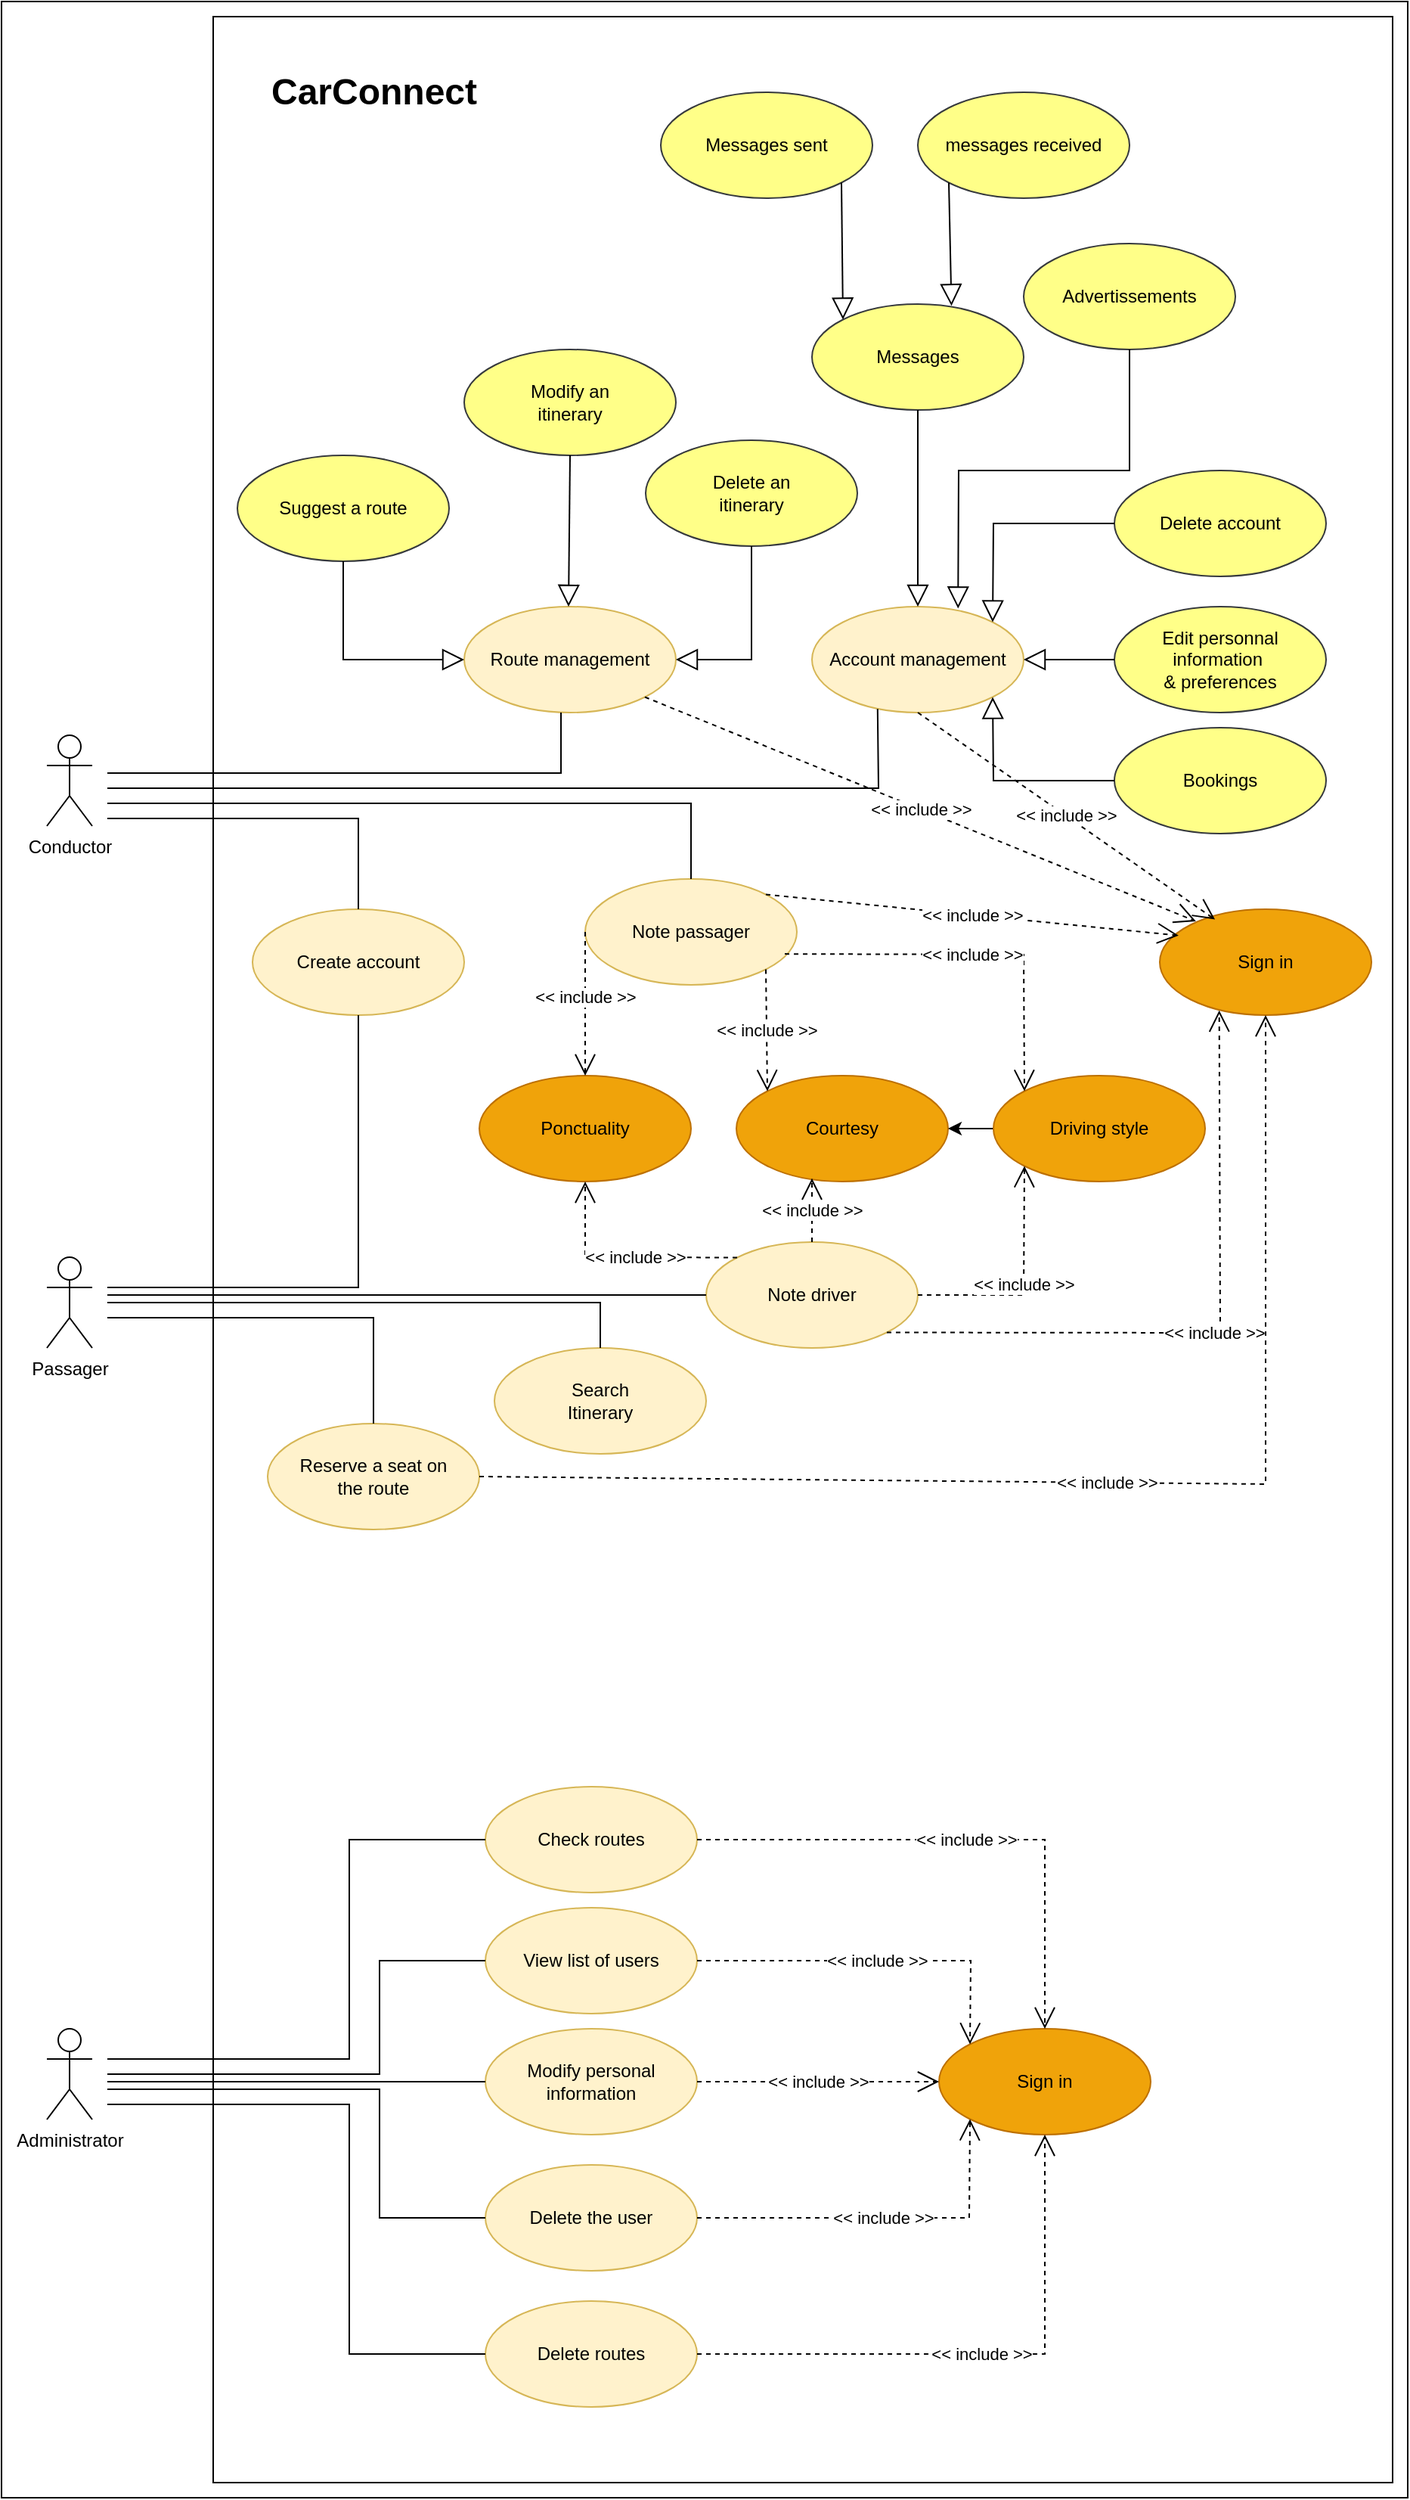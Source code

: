 <mxfile version="26.1.0">
  <diagram name="Page-1" id="--tM3wPtxwtpkSuRADcL">
    <mxGraphModel dx="2049" dy="1066" grid="1" gridSize="10" guides="1" tooltips="1" connect="1" arrows="1" fold="1" page="1" pageScale="1" pageWidth="827" pageHeight="1169" math="0" shadow="0">
      <root>
        <mxCell id="0" />
        <mxCell id="1" parent="0" />
        <mxCell id="TRSJzEvxHJCrdjSe0Vc8-1" value="" style="rounded=0;whiteSpace=wrap;html=1;" vertex="1" parent="1">
          <mxGeometry x="710" y="60" width="930" height="1650" as="geometry" />
        </mxCell>
        <mxCell id="TRSJzEvxHJCrdjSe0Vc8-2" value="" style="rounded=0;whiteSpace=wrap;html=1;" vertex="1" parent="1">
          <mxGeometry x="850" y="70" width="780" height="1630" as="geometry" />
        </mxCell>
        <mxCell id="TRSJzEvxHJCrdjSe0Vc8-3" value="Create account" style="ellipse;whiteSpace=wrap;html=1;fillColor=#fff2cc;strokeColor=#d6b656;" vertex="1" parent="1">
          <mxGeometry x="876" y="660" width="140" height="70" as="geometry" />
        </mxCell>
        <mxCell id="TRSJzEvxHJCrdjSe0Vc8-4" value="Account management" style="ellipse;whiteSpace=wrap;html=1;fillColor=#fff2cc;strokeColor=#d6b656;" vertex="1" parent="1">
          <mxGeometry x="1246" y="460" width="140" height="70" as="geometry" />
        </mxCell>
        <mxCell id="TRSJzEvxHJCrdjSe0Vc8-5" value="Route management" style="ellipse;whiteSpace=wrap;html=1;fillColor=#fff2cc;strokeColor=#d6b656;" vertex="1" parent="1">
          <mxGeometry x="1016" y="460" width="140" height="70" as="geometry" />
        </mxCell>
        <mxCell id="TRSJzEvxHJCrdjSe0Vc8-6" value="Note passager" style="ellipse;whiteSpace=wrap;html=1;fillColor=#fff2cc;strokeColor=#d6b656;" vertex="1" parent="1">
          <mxGeometry x="1096" y="640" width="140" height="70" as="geometry" />
        </mxCell>
        <mxCell id="TRSJzEvxHJCrdjSe0Vc8-7" value="Note driver" style="ellipse;whiteSpace=wrap;html=1;fillColor=#fff2cc;strokeColor=#d6b656;" vertex="1" parent="1">
          <mxGeometry x="1176" y="880" width="140" height="70" as="geometry" />
        </mxCell>
        <mxCell id="TRSJzEvxHJCrdjSe0Vc8-8" value="Reserve a seat on&lt;div&gt;the route&lt;/div&gt;" style="ellipse;whiteSpace=wrap;html=1;fillColor=#fff2cc;strokeColor=#d6b656;" vertex="1" parent="1">
          <mxGeometry x="886" y="1000" width="140" height="70" as="geometry" />
        </mxCell>
        <mxCell id="TRSJzEvxHJCrdjSe0Vc8-9" value="View list of users" style="ellipse;whiteSpace=wrap;html=1;fillColor=#fff2cc;strokeColor=#d6b656;" vertex="1" parent="1">
          <mxGeometry x="1030" y="1320" width="140" height="70" as="geometry" />
        </mxCell>
        <mxCell id="TRSJzEvxHJCrdjSe0Vc8-10" value="Modify personal information" style="ellipse;whiteSpace=wrap;html=1;fillColor=#fff2cc;strokeColor=#d6b656;" vertex="1" parent="1">
          <mxGeometry x="1030" y="1400" width="140" height="70" as="geometry" />
        </mxCell>
        <mxCell id="TRSJzEvxHJCrdjSe0Vc8-11" value="Delete routes" style="ellipse;whiteSpace=wrap;html=1;fillColor=#fff2cc;strokeColor=#d6b656;" vertex="1" parent="1">
          <mxGeometry x="1030" y="1580" width="140" height="70" as="geometry" />
        </mxCell>
        <mxCell id="TRSJzEvxHJCrdjSe0Vc8-12" value="Delete the user" style="ellipse;whiteSpace=wrap;html=1;fillColor=#fff2cc;strokeColor=#d6b656;" vertex="1" parent="1">
          <mxGeometry x="1030" y="1490" width="140" height="70" as="geometry" />
        </mxCell>
        <mxCell id="TRSJzEvxHJCrdjSe0Vc8-13" value="Check routes" style="ellipse;whiteSpace=wrap;html=1;fillColor=#fff2cc;strokeColor=#d6b656;" vertex="1" parent="1">
          <mxGeometry x="1030" y="1240" width="140" height="70" as="geometry" />
        </mxCell>
        <mxCell id="TRSJzEvxHJCrdjSe0Vc8-14" value="messages received" style="ellipse;whiteSpace=wrap;html=1;fillColor=#ffff88;strokeColor=#36393d;" vertex="1" parent="1">
          <mxGeometry x="1316" y="120" width="140" height="70" as="geometry" />
        </mxCell>
        <mxCell id="TRSJzEvxHJCrdjSe0Vc8-15" value="Bookings" style="ellipse;whiteSpace=wrap;html=1;fillColor=#ffff88;strokeColor=#36393d;" vertex="1" parent="1">
          <mxGeometry x="1446" y="540" width="140" height="70" as="geometry" />
        </mxCell>
        <mxCell id="TRSJzEvxHJCrdjSe0Vc8-16" value="Messages" style="ellipse;whiteSpace=wrap;html=1;fillColor=#ffff88;strokeColor=#36393d;" vertex="1" parent="1">
          <mxGeometry x="1246" y="260" width="140" height="70" as="geometry" />
        </mxCell>
        <mxCell id="TRSJzEvxHJCrdjSe0Vc8-17" value="Suggest a route" style="ellipse;whiteSpace=wrap;html=1;fillColor=#ffff88;strokeColor=#36393d;" vertex="1" parent="1">
          <mxGeometry x="866" y="360" width="140" height="70" as="geometry" />
        </mxCell>
        <mxCell id="TRSJzEvxHJCrdjSe0Vc8-18" value="Delete an&lt;div&gt;itinerary&lt;/div&gt;" style="ellipse;whiteSpace=wrap;html=1;fillColor=#ffff88;strokeColor=#36393d;" vertex="1" parent="1">
          <mxGeometry x="1136" y="350" width="140" height="70" as="geometry" />
        </mxCell>
        <mxCell id="TRSJzEvxHJCrdjSe0Vc8-19" value="Modify an&lt;div&gt;&lt;div&gt;itinerary&lt;/div&gt;&lt;/div&gt;" style="ellipse;whiteSpace=wrap;html=1;fillColor=#ffff88;strokeColor=#36393d;" vertex="1" parent="1">
          <mxGeometry x="1016" y="290" width="140" height="70" as="geometry" />
        </mxCell>
        <mxCell id="TRSJzEvxHJCrdjSe0Vc8-20" value="Advertissements" style="ellipse;whiteSpace=wrap;html=1;fillColor=#ffff88;strokeColor=#36393d;" vertex="1" parent="1">
          <mxGeometry x="1386" y="220" width="140" height="70" as="geometry" />
        </mxCell>
        <mxCell id="TRSJzEvxHJCrdjSe0Vc8-21" value="Delete account" style="ellipse;whiteSpace=wrap;html=1;fillColor=#ffff88;strokeColor=#36393d;" vertex="1" parent="1">
          <mxGeometry x="1446" y="370" width="140" height="70" as="geometry" />
        </mxCell>
        <mxCell id="TRSJzEvxHJCrdjSe0Vc8-22" value="Edit personnal information&amp;nbsp;&lt;div&gt;&amp;amp; preferences&lt;/div&gt;" style="ellipse;whiteSpace=wrap;html=1;fillColor=#ffff88;strokeColor=#36393d;" vertex="1" parent="1">
          <mxGeometry x="1446" y="460" width="140" height="70" as="geometry" />
        </mxCell>
        <mxCell id="TRSJzEvxHJCrdjSe0Vc8-23" value="Sign in" style="ellipse;whiteSpace=wrap;html=1;fillColor=#f0a30a;strokeColor=#BD7000;fontColor=#000000;" vertex="1" parent="1">
          <mxGeometry x="1476" y="660" width="140" height="70" as="geometry" />
        </mxCell>
        <mxCell id="TRSJzEvxHJCrdjSe0Vc8-24" value="Sign in" style="ellipse;whiteSpace=wrap;html=1;fillColor=#f0a30a;strokeColor=#BD7000;fontColor=#000000;" vertex="1" parent="1">
          <mxGeometry x="1330" y="1400" width="140" height="70" as="geometry" />
        </mxCell>
        <mxCell id="TRSJzEvxHJCrdjSe0Vc8-25" value="Ponctuality" style="ellipse;whiteSpace=wrap;html=1;fillColor=#f0a30a;strokeColor=#BD7000;fontColor=#000000;" vertex="1" parent="1">
          <mxGeometry x="1026" y="770" width="140" height="70" as="geometry" />
        </mxCell>
        <mxCell id="TRSJzEvxHJCrdjSe0Vc8-26" value="Courtesy" style="ellipse;whiteSpace=wrap;html=1;fillColor=#f0a30a;strokeColor=#BD7000;fontColor=#000000;" vertex="1" parent="1">
          <mxGeometry x="1196" y="770" width="140" height="70" as="geometry" />
        </mxCell>
        <mxCell id="TRSJzEvxHJCrdjSe0Vc8-27" value="" style="edgeStyle=orthogonalEdgeStyle;rounded=0;orthogonalLoop=1;jettySize=auto;html=1;" edge="1" parent="1" source="TRSJzEvxHJCrdjSe0Vc8-28" target="TRSJzEvxHJCrdjSe0Vc8-26">
          <mxGeometry relative="1" as="geometry" />
        </mxCell>
        <mxCell id="TRSJzEvxHJCrdjSe0Vc8-28" value="Driving style" style="ellipse;whiteSpace=wrap;html=1;fillColor=#f0a30a;strokeColor=#BD7000;fontColor=#000000;" vertex="1" parent="1">
          <mxGeometry x="1366" y="770" width="140" height="70" as="geometry" />
        </mxCell>
        <mxCell id="TRSJzEvxHJCrdjSe0Vc8-29" value="Conductor" style="shape=umlActor;verticalLabelPosition=bottom;verticalAlign=top;html=1;" vertex="1" parent="1">
          <mxGeometry x="740" y="545" width="30" height="60" as="geometry" />
        </mxCell>
        <mxCell id="TRSJzEvxHJCrdjSe0Vc8-30" value="" style="endArrow=none;html=1;rounded=0;entryX=0.5;entryY=0;entryDx=0;entryDy=0;" edge="1" parent="1" target="TRSJzEvxHJCrdjSe0Vc8-3">
          <mxGeometry width="50" height="50" relative="1" as="geometry">
            <mxPoint x="780" y="600" as="sourcePoint" />
            <mxPoint x="1160" y="540" as="targetPoint" />
            <Array as="points">
              <mxPoint x="946" y="600" />
            </Array>
          </mxGeometry>
        </mxCell>
        <mxCell id="TRSJzEvxHJCrdjSe0Vc8-31" value="" style="endArrow=none;html=1;rounded=0;entryX=0.31;entryY=0.966;entryDx=0;entryDy=0;entryPerimeter=0;" edge="1" parent="1" target="TRSJzEvxHJCrdjSe0Vc8-4">
          <mxGeometry width="50" height="50" relative="1" as="geometry">
            <mxPoint x="780" y="580" as="sourcePoint" />
            <mxPoint x="1290" y="550" as="targetPoint" />
            <Array as="points">
              <mxPoint x="1290" y="580" />
            </Array>
          </mxGeometry>
        </mxCell>
        <mxCell id="TRSJzEvxHJCrdjSe0Vc8-32" value="" style="endArrow=block;endFill=0;endSize=12;html=1;rounded=0;entryX=0.5;entryY=0;entryDx=0;entryDy=0;exitX=0.5;exitY=1;exitDx=0;exitDy=0;" edge="1" parent="1" source="TRSJzEvxHJCrdjSe0Vc8-16" target="TRSJzEvxHJCrdjSe0Vc8-4">
          <mxGeometry width="160" relative="1" as="geometry">
            <mxPoint x="1186" y="420" as="sourcePoint" />
            <mxPoint x="1266" y="590" as="targetPoint" />
          </mxGeometry>
        </mxCell>
        <mxCell id="TRSJzEvxHJCrdjSe0Vc8-33" value="Messages sent" style="ellipse;whiteSpace=wrap;html=1;fillColor=#ffff88;strokeColor=#36393d;" vertex="1" parent="1">
          <mxGeometry x="1146" y="120" width="140" height="70" as="geometry" />
        </mxCell>
        <mxCell id="TRSJzEvxHJCrdjSe0Vc8-34" value="" style="endArrow=block;endFill=0;endSize=12;html=1;rounded=0;exitX=0;exitY=1;exitDx=0;exitDy=0;entryX=0.659;entryY=0.017;entryDx=0;entryDy=0;entryPerimeter=0;" edge="1" parent="1" source="TRSJzEvxHJCrdjSe0Vc8-14" target="TRSJzEvxHJCrdjSe0Vc8-16">
          <mxGeometry width="160" relative="1" as="geometry">
            <mxPoint x="1246" y="290" as="sourcePoint" />
            <mxPoint x="1336" y="260" as="targetPoint" />
          </mxGeometry>
        </mxCell>
        <mxCell id="TRSJzEvxHJCrdjSe0Vc8-35" value="" style="endArrow=block;endFill=0;endSize=12;html=1;rounded=0;entryX=0;entryY=0;entryDx=0;entryDy=0;exitX=1;exitY=1;exitDx=0;exitDy=0;" edge="1" parent="1" source="TRSJzEvxHJCrdjSe0Vc8-33" target="TRSJzEvxHJCrdjSe0Vc8-16">
          <mxGeometry width="160" relative="1" as="geometry">
            <mxPoint x="1107" y="210" as="sourcePoint" />
            <mxPoint x="1106" y="280" as="targetPoint" />
          </mxGeometry>
        </mxCell>
        <mxCell id="TRSJzEvxHJCrdjSe0Vc8-36" value="" style="endArrow=block;endFill=0;endSize=12;html=1;rounded=0;entryX=0.69;entryY=0.017;entryDx=0;entryDy=0;exitX=0.5;exitY=1;exitDx=0;exitDy=0;entryPerimeter=0;" edge="1" parent="1" source="TRSJzEvxHJCrdjSe0Vc8-20" target="TRSJzEvxHJCrdjSe0Vc8-4">
          <mxGeometry width="160" relative="1" as="geometry">
            <mxPoint x="1196" y="330" as="sourcePoint" />
            <mxPoint x="1196" y="490" as="targetPoint" />
            <Array as="points">
              <mxPoint x="1456" y="370" />
              <mxPoint x="1343" y="370" />
            </Array>
          </mxGeometry>
        </mxCell>
        <mxCell id="TRSJzEvxHJCrdjSe0Vc8-37" value="" style="endArrow=block;endFill=0;endSize=12;html=1;rounded=0;entryX=1;entryY=0;entryDx=0;entryDy=0;exitX=0;exitY=0.5;exitDx=0;exitDy=0;" edge="1" parent="1" source="TRSJzEvxHJCrdjSe0Vc8-21" target="TRSJzEvxHJCrdjSe0Vc8-4">
          <mxGeometry width="160" relative="1" as="geometry">
            <mxPoint x="1276" y="345" as="sourcePoint" />
            <mxPoint x="1276" y="470" as="targetPoint" />
            <Array as="points">
              <mxPoint x="1366" y="405" />
            </Array>
          </mxGeometry>
        </mxCell>
        <mxCell id="TRSJzEvxHJCrdjSe0Vc8-38" value="" style="endArrow=block;endFill=0;endSize=12;html=1;rounded=0;entryX=1;entryY=0.5;entryDx=0;entryDy=0;exitX=0;exitY=0.5;exitDx=0;exitDy=0;" edge="1" parent="1" source="TRSJzEvxHJCrdjSe0Vc8-22" target="TRSJzEvxHJCrdjSe0Vc8-4">
          <mxGeometry width="160" relative="1" as="geometry">
            <mxPoint x="1276" y="345" as="sourcePoint" />
            <mxPoint x="1276" y="470" as="targetPoint" />
          </mxGeometry>
        </mxCell>
        <mxCell id="TRSJzEvxHJCrdjSe0Vc8-39" value="" style="endArrow=none;html=1;rounded=0;entryX=0.5;entryY=1;entryDx=0;entryDy=0;" edge="1" parent="1">
          <mxGeometry width="50" height="50" relative="1" as="geometry">
            <mxPoint x="780" y="570" as="sourcePoint" />
            <mxPoint x="1080" y="530" as="targetPoint" />
            <Array as="points">
              <mxPoint x="1080" y="570" />
            </Array>
          </mxGeometry>
        </mxCell>
        <mxCell id="TRSJzEvxHJCrdjSe0Vc8-40" value="" style="endArrow=block;endFill=0;endSize=12;html=1;rounded=0;exitX=0;exitY=0.5;exitDx=0;exitDy=0;entryX=1;entryY=1;entryDx=0;entryDy=0;" edge="1" parent="1" source="TRSJzEvxHJCrdjSe0Vc8-15" target="TRSJzEvxHJCrdjSe0Vc8-4">
          <mxGeometry width="160" relative="1" as="geometry">
            <mxPoint x="1436" y="570" as="sourcePoint" />
            <mxPoint x="1366" y="580" as="targetPoint" />
            <Array as="points">
              <mxPoint x="1366" y="575" />
            </Array>
          </mxGeometry>
        </mxCell>
        <mxCell id="TRSJzEvxHJCrdjSe0Vc8-41" value="" style="endArrow=block;endFill=0;endSize=12;html=1;rounded=0;exitX=0.5;exitY=1;exitDx=0;exitDy=0;" edge="1" parent="1" source="TRSJzEvxHJCrdjSe0Vc8-19">
          <mxGeometry width="160" relative="1" as="geometry">
            <mxPoint x="1085.44" y="330" as="sourcePoint" />
            <mxPoint x="1085" y="460" as="targetPoint" />
          </mxGeometry>
        </mxCell>
        <mxCell id="TRSJzEvxHJCrdjSe0Vc8-42" value="" style="endArrow=block;endFill=0;endSize=12;html=1;rounded=0;entryX=1;entryY=0.5;entryDx=0;entryDy=0;exitX=0.5;exitY=1;exitDx=0;exitDy=0;" edge="1" parent="1" source="TRSJzEvxHJCrdjSe0Vc8-18" target="TRSJzEvxHJCrdjSe0Vc8-5">
          <mxGeometry width="160" relative="1" as="geometry">
            <mxPoint x="1186" y="430" as="sourcePoint" />
            <mxPoint x="1186" y="560" as="targetPoint" />
            <Array as="points">
              <mxPoint x="1206" y="495" />
            </Array>
          </mxGeometry>
        </mxCell>
        <mxCell id="TRSJzEvxHJCrdjSe0Vc8-43" value="" style="endArrow=block;endFill=0;endSize=12;html=1;rounded=0;exitX=0.5;exitY=1;exitDx=0;exitDy=0;entryX=0;entryY=0.5;entryDx=0;entryDy=0;" edge="1" parent="1" source="TRSJzEvxHJCrdjSe0Vc8-17" target="TRSJzEvxHJCrdjSe0Vc8-5">
          <mxGeometry width="160" relative="1" as="geometry">
            <mxPoint x="1096" y="370" as="sourcePoint" />
            <mxPoint x="1095" y="470" as="targetPoint" />
            <Array as="points">
              <mxPoint x="936" y="495" />
            </Array>
          </mxGeometry>
        </mxCell>
        <mxCell id="TRSJzEvxHJCrdjSe0Vc8-44" value="" style="endArrow=none;html=1;rounded=0;entryX=0.5;entryY=0;entryDx=0;entryDy=0;" edge="1" parent="1" target="TRSJzEvxHJCrdjSe0Vc8-6">
          <mxGeometry width="50" height="50" relative="1" as="geometry">
            <mxPoint x="780" y="590" as="sourcePoint" />
            <mxPoint x="1320" y="630" as="targetPoint" />
            <Array as="points">
              <mxPoint x="1166" y="590" />
            </Array>
          </mxGeometry>
        </mxCell>
        <mxCell id="TRSJzEvxHJCrdjSe0Vc8-45" value="&amp;lt;&amp;lt; include &amp;gt;&amp;gt;" style="endArrow=open;endSize=12;dashed=1;html=1;rounded=0;exitX=0.943;exitY=0.708;exitDx=0;exitDy=0;entryX=0;entryY=0;entryDx=0;entryDy=0;exitPerimeter=0;" edge="1" parent="1" source="TRSJzEvxHJCrdjSe0Vc8-6" target="TRSJzEvxHJCrdjSe0Vc8-28">
          <mxGeometry width="160" relative="1" as="geometry">
            <mxPoint x="1206" y="810" as="sourcePoint" />
            <mxPoint x="1376" y="750" as="targetPoint" />
            <Array as="points">
              <mxPoint x="1386" y="690" />
            </Array>
          </mxGeometry>
        </mxCell>
        <mxCell id="TRSJzEvxHJCrdjSe0Vc8-46" value="&amp;lt;&amp;lt; include &amp;gt;&amp;gt;" style="endArrow=open;endSize=12;dashed=1;html=1;rounded=0;exitX=1;exitY=1;exitDx=0;exitDy=0;entryX=0;entryY=0;entryDx=0;entryDy=0;" edge="1" parent="1" source="TRSJzEvxHJCrdjSe0Vc8-6" target="TRSJzEvxHJCrdjSe0Vc8-26">
          <mxGeometry width="160" relative="1" as="geometry">
            <mxPoint x="1246" y="705" as="sourcePoint" />
            <mxPoint x="1366" y="705" as="targetPoint" />
            <Array as="points" />
          </mxGeometry>
        </mxCell>
        <mxCell id="TRSJzEvxHJCrdjSe0Vc8-47" value="&amp;lt;&amp;lt; include &amp;gt;&amp;gt;" style="endArrow=open;endSize=12;dashed=1;html=1;rounded=0;exitX=0;exitY=0.5;exitDx=0;exitDy=0;entryX=0.5;entryY=0;entryDx=0;entryDy=0;" edge="1" parent="1" source="TRSJzEvxHJCrdjSe0Vc8-6" target="TRSJzEvxHJCrdjSe0Vc8-25">
          <mxGeometry x="-0.098" width="160" relative="1" as="geometry">
            <mxPoint x="1256" y="715" as="sourcePoint" />
            <mxPoint x="1376" y="715" as="targetPoint" />
            <Array as="points">
              <mxPoint x="1096" y="720" />
            </Array>
            <mxPoint as="offset" />
          </mxGeometry>
        </mxCell>
        <mxCell id="TRSJzEvxHJCrdjSe0Vc8-48" value="Passager" style="shape=umlActor;verticalLabelPosition=bottom;verticalAlign=top;html=1;" vertex="1" parent="1">
          <mxGeometry x="740" y="890" width="30" height="60" as="geometry" />
        </mxCell>
        <mxCell id="TRSJzEvxHJCrdjSe0Vc8-49" value="" style="endArrow=none;html=1;rounded=0;entryX=0.5;entryY=1;entryDx=0;entryDy=0;" edge="1" parent="1" target="TRSJzEvxHJCrdjSe0Vc8-3">
          <mxGeometry width="50" height="50" relative="1" as="geometry">
            <mxPoint x="780" y="910" as="sourcePoint" />
            <mxPoint x="1220" y="860" as="targetPoint" />
            <Array as="points">
              <mxPoint x="946" y="910" />
            </Array>
          </mxGeometry>
        </mxCell>
        <mxCell id="TRSJzEvxHJCrdjSe0Vc8-50" value="" style="endArrow=none;html=1;rounded=0;entryX=0;entryY=0.5;entryDx=0;entryDy=0;" edge="1" parent="1" target="TRSJzEvxHJCrdjSe0Vc8-7">
          <mxGeometry width="50" height="50" relative="1" as="geometry">
            <mxPoint x="780" y="915" as="sourcePoint" />
            <mxPoint x="1220" y="860" as="targetPoint" />
          </mxGeometry>
        </mxCell>
        <mxCell id="TRSJzEvxHJCrdjSe0Vc8-51" value="&amp;lt;&amp;lt; include &amp;gt;&amp;gt;" style="endArrow=open;endSize=12;dashed=1;html=1;rounded=0;exitX=0;exitY=0;exitDx=0;exitDy=0;entryX=0.5;entryY=1;entryDx=0;entryDy=0;" edge="1" parent="1" source="TRSJzEvxHJCrdjSe0Vc8-7" target="TRSJzEvxHJCrdjSe0Vc8-25">
          <mxGeometry x="-0.098" width="160" relative="1" as="geometry">
            <mxPoint x="1076" y="850" as="sourcePoint" />
            <mxPoint x="1076" y="945" as="targetPoint" />
            <Array as="points">
              <mxPoint x="1096" y="890" />
            </Array>
            <mxPoint as="offset" />
          </mxGeometry>
        </mxCell>
        <mxCell id="TRSJzEvxHJCrdjSe0Vc8-52" value="&amp;lt;&amp;lt; include &amp;gt;&amp;gt;" style="endArrow=open;endSize=12;dashed=1;html=1;rounded=0;exitX=0.5;exitY=0;exitDx=0;exitDy=0;entryX=0.357;entryY=0.97;entryDx=0;entryDy=0;entryPerimeter=0;" edge="1" parent="1" source="TRSJzEvxHJCrdjSe0Vc8-7" target="TRSJzEvxHJCrdjSe0Vc8-26">
          <mxGeometry width="160" relative="1" as="geometry">
            <mxPoint x="1356" y="870" as="sourcePoint" />
            <mxPoint x="1356" y="950" as="targetPoint" />
            <Array as="points" />
          </mxGeometry>
        </mxCell>
        <mxCell id="TRSJzEvxHJCrdjSe0Vc8-53" value="&amp;lt;&amp;lt; include &amp;gt;&amp;gt;" style="endArrow=open;endSize=12;dashed=1;html=1;rounded=0;exitX=1;exitY=0.5;exitDx=0;exitDy=0;entryX=0;entryY=1;entryDx=0;entryDy=0;" edge="1" parent="1" source="TRSJzEvxHJCrdjSe0Vc8-7" target="TRSJzEvxHJCrdjSe0Vc8-28">
          <mxGeometry width="160" relative="1" as="geometry">
            <mxPoint x="1236" y="720" as="sourcePoint" />
            <mxPoint x="1236" y="800" as="targetPoint" />
            <Array as="points">
              <mxPoint x="1386" y="915" />
            </Array>
          </mxGeometry>
        </mxCell>
        <mxCell id="TRSJzEvxHJCrdjSe0Vc8-54" value="Search&lt;div&gt;Itinerary&lt;/div&gt;" style="ellipse;whiteSpace=wrap;html=1;fillColor=#fff2cc;strokeColor=#d6b656;" vertex="1" parent="1">
          <mxGeometry x="1036" y="950" width="140" height="70" as="geometry" />
        </mxCell>
        <mxCell id="TRSJzEvxHJCrdjSe0Vc8-55" value="" style="endArrow=none;html=1;rounded=0;entryX=0.5;entryY=0;entryDx=0;entryDy=0;" edge="1" parent="1" target="TRSJzEvxHJCrdjSe0Vc8-54">
          <mxGeometry width="50" height="50" relative="1" as="geometry">
            <mxPoint x="780" y="920" as="sourcePoint" />
            <mxPoint x="1270" y="850" as="targetPoint" />
            <Array as="points">
              <mxPoint x="1106" y="920" />
            </Array>
          </mxGeometry>
        </mxCell>
        <mxCell id="TRSJzEvxHJCrdjSe0Vc8-56" value="&amp;lt;&amp;lt; include &amp;gt;&amp;gt;" style="endArrow=open;endSize=12;dashed=1;html=1;rounded=0;exitX=1;exitY=0;exitDx=0;exitDy=0;entryX=0.089;entryY=0.248;entryDx=0;entryDy=0;entryPerimeter=0;" edge="1" parent="1" source="TRSJzEvxHJCrdjSe0Vc8-6" target="TRSJzEvxHJCrdjSe0Vc8-23">
          <mxGeometry width="160" relative="1" as="geometry">
            <mxPoint x="1246" y="685" as="sourcePoint" />
            <mxPoint x="1396" y="800" as="targetPoint" />
            <Array as="points" />
          </mxGeometry>
        </mxCell>
        <mxCell id="TRSJzEvxHJCrdjSe0Vc8-57" value="&amp;lt;&amp;lt; include &amp;gt;&amp;gt;" style="endArrow=open;endSize=12;dashed=1;html=1;rounded=0;exitX=1;exitY=1;exitDx=0;exitDy=0;entryX=0.171;entryY=0.114;entryDx=0;entryDy=0;entryPerimeter=0;" edge="1" parent="1" source="TRSJzEvxHJCrdjSe0Vc8-5" target="TRSJzEvxHJCrdjSe0Vc8-23">
          <mxGeometry width="160" relative="1" as="geometry">
            <mxPoint x="1226" y="660" as="sourcePoint" />
            <mxPoint x="1506" y="680" as="targetPoint" />
            <Array as="points" />
          </mxGeometry>
        </mxCell>
        <mxCell id="TRSJzEvxHJCrdjSe0Vc8-58" value="&amp;lt;&amp;lt; include &amp;gt;&amp;gt;" style="endArrow=open;endSize=12;dashed=1;html=1;rounded=0;exitX=0.5;exitY=1;exitDx=0;exitDy=0;entryX=0.261;entryY=0.097;entryDx=0;entryDy=0;entryPerimeter=0;" edge="1" parent="1" source="TRSJzEvxHJCrdjSe0Vc8-4" target="TRSJzEvxHJCrdjSe0Vc8-23">
          <mxGeometry width="160" relative="1" as="geometry">
            <mxPoint x="1226" y="660" as="sourcePoint" />
            <mxPoint x="1498" y="687" as="targetPoint" />
            <Array as="points" />
          </mxGeometry>
        </mxCell>
        <mxCell id="TRSJzEvxHJCrdjSe0Vc8-59" value="&amp;lt;&amp;lt; include &amp;gt;&amp;gt;" style="endArrow=open;endSize=12;dashed=1;html=1;rounded=0;entryX=0.281;entryY=0.955;entryDx=0;entryDy=0;exitX=1;exitY=1;exitDx=0;exitDy=0;entryPerimeter=0;" edge="1" parent="1" source="TRSJzEvxHJCrdjSe0Vc8-7" target="TRSJzEvxHJCrdjSe0Vc8-23">
          <mxGeometry width="160" relative="1" as="geometry">
            <mxPoint x="1326" y="925" as="sourcePoint" />
            <mxPoint x="1396" y="850" as="targetPoint" />
            <Array as="points">
              <mxPoint x="1516" y="940" />
            </Array>
          </mxGeometry>
        </mxCell>
        <mxCell id="TRSJzEvxHJCrdjSe0Vc8-60" value="&amp;lt;&amp;lt; include &amp;gt;&amp;gt;" style="endArrow=open;endSize=12;dashed=1;html=1;rounded=0;entryX=0.5;entryY=1;entryDx=0;entryDy=0;exitX=1;exitY=0.5;exitDx=0;exitDy=0;" edge="1" parent="1" source="TRSJzEvxHJCrdjSe0Vc8-8" target="TRSJzEvxHJCrdjSe0Vc8-23">
          <mxGeometry width="160" relative="1" as="geometry">
            <mxPoint x="1306" y="950" as="sourcePoint" />
            <mxPoint x="1525" y="737" as="targetPoint" />
            <Array as="points">
              <mxPoint x="1546" y="1040" />
            </Array>
          </mxGeometry>
        </mxCell>
        <mxCell id="TRSJzEvxHJCrdjSe0Vc8-61" value="" style="endArrow=none;html=1;rounded=0;entryX=0.5;entryY=0;entryDx=0;entryDy=0;" edge="1" parent="1" target="TRSJzEvxHJCrdjSe0Vc8-8">
          <mxGeometry width="50" height="50" relative="1" as="geometry">
            <mxPoint x="780" y="930" as="sourcePoint" />
            <mxPoint x="980" y="1000" as="targetPoint" />
            <Array as="points">
              <mxPoint x="956" y="930" />
            </Array>
          </mxGeometry>
        </mxCell>
        <mxCell id="TRSJzEvxHJCrdjSe0Vc8-62" value="" style="endArrow=none;html=1;rounded=0;entryX=0;entryY=0.5;entryDx=0;entryDy=0;" edge="1" parent="1" target="TRSJzEvxHJCrdjSe0Vc8-10">
          <mxGeometry width="50" height="50" relative="1" as="geometry">
            <mxPoint x="780" y="1435" as="sourcePoint" />
            <mxPoint x="1350" y="1510" as="targetPoint" />
          </mxGeometry>
        </mxCell>
        <mxCell id="TRSJzEvxHJCrdjSe0Vc8-63" value="" style="endArrow=none;html=1;rounded=0;entryX=0;entryY=0.5;entryDx=0;entryDy=0;" edge="1" parent="1" target="TRSJzEvxHJCrdjSe0Vc8-9">
          <mxGeometry width="50" height="50" relative="1" as="geometry">
            <mxPoint x="780" y="1430" as="sourcePoint" />
            <mxPoint x="1350" y="1510" as="targetPoint" />
            <Array as="points">
              <mxPoint x="960" y="1430" />
              <mxPoint x="960" y="1355" />
            </Array>
          </mxGeometry>
        </mxCell>
        <mxCell id="TRSJzEvxHJCrdjSe0Vc8-64" value="" style="endArrow=none;html=1;rounded=0;entryX=0;entryY=0.5;entryDx=0;entryDy=0;" edge="1" parent="1" target="TRSJzEvxHJCrdjSe0Vc8-13">
          <mxGeometry width="50" height="50" relative="1" as="geometry">
            <mxPoint x="780" y="1420" as="sourcePoint" />
            <mxPoint x="1350" y="1510" as="targetPoint" />
            <Array as="points">
              <mxPoint x="940" y="1420" />
              <mxPoint x="940" y="1275" />
            </Array>
          </mxGeometry>
        </mxCell>
        <mxCell id="TRSJzEvxHJCrdjSe0Vc8-65" value="" style="endArrow=none;html=1;rounded=0;entryX=0;entryY=0.5;entryDx=0;entryDy=0;" edge="1" parent="1" target="TRSJzEvxHJCrdjSe0Vc8-12">
          <mxGeometry width="50" height="50" relative="1" as="geometry">
            <mxPoint x="780" y="1440" as="sourcePoint" />
            <mxPoint x="1350" y="1510" as="targetPoint" />
            <Array as="points">
              <mxPoint x="960" y="1440" />
              <mxPoint x="960" y="1525" />
            </Array>
          </mxGeometry>
        </mxCell>
        <mxCell id="TRSJzEvxHJCrdjSe0Vc8-66" value="" style="endArrow=none;html=1;rounded=0;entryX=0;entryY=0.5;entryDx=0;entryDy=0;" edge="1" parent="1" target="TRSJzEvxHJCrdjSe0Vc8-11">
          <mxGeometry width="50" height="50" relative="1" as="geometry">
            <mxPoint x="780" y="1450" as="sourcePoint" />
            <mxPoint x="1350" y="1510" as="targetPoint" />
            <Array as="points">
              <mxPoint x="940" y="1450" />
              <mxPoint x="940" y="1615" />
            </Array>
          </mxGeometry>
        </mxCell>
        <mxCell id="TRSJzEvxHJCrdjSe0Vc8-67" value="&amp;lt;&amp;lt; include &amp;gt;&amp;gt;" style="endArrow=open;endSize=12;dashed=1;html=1;rounded=0;exitX=1;exitY=0.5;exitDx=0;exitDy=0;entryX=0;entryY=0.5;entryDx=0;entryDy=0;" edge="1" parent="1" source="TRSJzEvxHJCrdjSe0Vc8-10" target="TRSJzEvxHJCrdjSe0Vc8-24">
          <mxGeometry width="160" relative="1" as="geometry">
            <mxPoint x="1250" y="1530" as="sourcePoint" />
            <mxPoint x="1410" y="1530" as="targetPoint" />
            <mxPoint as="offset" />
          </mxGeometry>
        </mxCell>
        <mxCell id="TRSJzEvxHJCrdjSe0Vc8-68" value="&amp;lt;&amp;lt; include &amp;gt;&amp;gt;" style="endArrow=open;endSize=12;dashed=1;html=1;rounded=0;entryX=0;entryY=0;entryDx=0;entryDy=0;exitX=1;exitY=0.5;exitDx=0;exitDy=0;" edge="1" parent="1" source="TRSJzEvxHJCrdjSe0Vc8-9" target="TRSJzEvxHJCrdjSe0Vc8-24">
          <mxGeometry x="0.004" width="160" relative="1" as="geometry">
            <mxPoint x="1210" y="1354" as="sourcePoint" />
            <mxPoint x="1330" y="1354.47" as="targetPoint" />
            <mxPoint as="offset" />
            <Array as="points">
              <mxPoint x="1351" y="1355" />
            </Array>
          </mxGeometry>
        </mxCell>
        <mxCell id="TRSJzEvxHJCrdjSe0Vc8-69" value="&amp;lt;&amp;lt; include &amp;gt;&amp;gt;" style="endArrow=open;endSize=12;dashed=1;html=1;rounded=0;exitX=1;exitY=0.5;exitDx=0;exitDy=0;entryX=0.5;entryY=0;entryDx=0;entryDy=0;" edge="1" parent="1" source="TRSJzEvxHJCrdjSe0Vc8-13" target="TRSJzEvxHJCrdjSe0Vc8-24">
          <mxGeometry width="160" relative="1" as="geometry">
            <mxPoint x="1200" y="1290" as="sourcePoint" />
            <mxPoint x="1360" y="1290" as="targetPoint" />
            <mxPoint as="offset" />
            <Array as="points">
              <mxPoint x="1400" y="1275" />
            </Array>
          </mxGeometry>
        </mxCell>
        <mxCell id="TRSJzEvxHJCrdjSe0Vc8-70" value="&amp;lt;&amp;lt; include &amp;gt;&amp;gt;" style="endArrow=open;endSize=12;dashed=1;html=1;rounded=0;exitX=1;exitY=0.5;exitDx=0;exitDy=0;entryX=0;entryY=1;entryDx=0;entryDy=0;" edge="1" parent="1" source="TRSJzEvxHJCrdjSe0Vc8-12" target="TRSJzEvxHJCrdjSe0Vc8-24">
          <mxGeometry width="160" relative="1" as="geometry">
            <mxPoint x="1200" y="1520" as="sourcePoint" />
            <mxPoint x="1360" y="1520" as="targetPoint" />
            <mxPoint as="offset" />
            <Array as="points">
              <mxPoint x="1350" y="1525" />
            </Array>
          </mxGeometry>
        </mxCell>
        <mxCell id="TRSJzEvxHJCrdjSe0Vc8-71" value="&amp;lt;&amp;lt; include &amp;gt;&amp;gt;" style="endArrow=open;endSize=12;dashed=1;html=1;rounded=0;exitX=1;exitY=0.5;exitDx=0;exitDy=0;entryX=0.5;entryY=1;entryDx=0;entryDy=0;" edge="1" parent="1" source="TRSJzEvxHJCrdjSe0Vc8-11" target="TRSJzEvxHJCrdjSe0Vc8-24">
          <mxGeometry width="160" relative="1" as="geometry">
            <mxPoint x="1200" y="1465" as="sourcePoint" />
            <mxPoint x="1360" y="1465" as="targetPoint" />
            <mxPoint as="offset" />
            <Array as="points">
              <mxPoint x="1400" y="1615" />
            </Array>
          </mxGeometry>
        </mxCell>
        <mxCell id="TRSJzEvxHJCrdjSe0Vc8-72" value="Administrator" style="shape=umlActor;verticalLabelPosition=bottom;verticalAlign=top;html=1;" vertex="1" parent="1">
          <mxGeometry x="740" y="1400" width="30" height="60" as="geometry" />
        </mxCell>
        <mxCell id="TRSJzEvxHJCrdjSe0Vc8-73" value="CarConnect" style="text;strokeColor=none;fillColor=none;html=1;fontSize=24;fontStyle=1;verticalAlign=middle;align=center;" vertex="1" parent="1">
          <mxGeometry x="906" y="100" width="100" height="40" as="geometry" />
        </mxCell>
      </root>
    </mxGraphModel>
  </diagram>
</mxfile>

